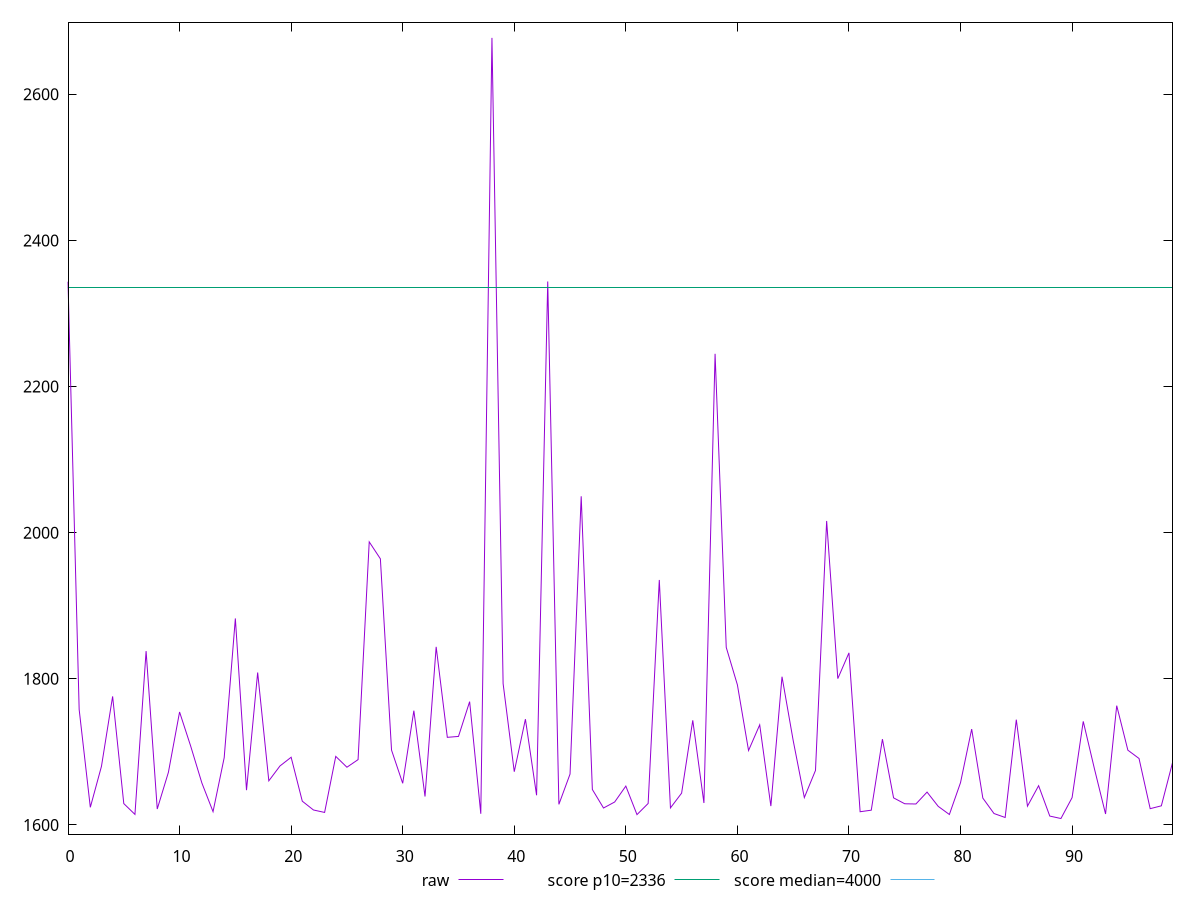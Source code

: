 reset

$raw <<EOF
0 2343.4399999999996
1 1758.042
2 1624.1240000000003
3 1680.2595000000001
4 1775.9425
5 1629.232
6 1614.4359999999997
7 1837.913
8 1621.8134999999997
9 1672.081
10 1754.5915
11 1707.7095
12 1657.3890000000001
13 1618.181
14 1692.0595
15 1882.6185
16 1647.5955
17 1808.6005000000002
18 1660.3885
19 1680.7389999999998
20 1692.6484999999998
21 1632.5335000000002
22 1620.4834999999998
23 1617.129
24 1693.8310000000001
25 1679.0004999999996
26 1689.4355
27 1987.416
28 1964.2269999999999
29 1702.3825
30 1657.0014999999999
31 1756.4229999999998
32 1638.919
33 1843.74
34 1719.9115000000002
35 1721.1619999999998
36 1768.779
37 1615.298
38 2677.1759999999995
39 1793.4695000000002
40 1672.8715
41 1744.777
42 1640.629
43 2343.779
44 1628.1679999999997
45 1669.6665
46 2049.8445
47 1648.538
48 1623.1870000000001
49 1631.4014999999997
50 1653.1725
51 1614.1460000000002
52 1629.4015000000002
53 1935.3054999999995
54 1623.3294999999998
55 1643.533
56 1743.196
57 1630.05
58 2244.8514999999998
59 1843.0184999999997
60 1791.7630000000001
61 1701.8895000000002
62 1737.0149999999999
63 1625.7885
64 1802.8714999999997
65 1715.6125000000002
66 1637.4720000000002
67 1674.603
68 2016.0080000000007
69 1800.2740000000001
70 1835.5080000000003
71 1618.087
72 1620.205
73 1717.3995
74 1637.085
75 1628.9805000000001
76 1628.6699999999998
77 1644.9660000000001
78 1625.446
79 1614.3035
80 1657.9035000000001
81 1731.1809999999998
82 1636.7239999999997
83 1615.6395000000002
84 1610.2094500000003
85 1744.1074999999998
86 1625.698
87 1653.7134999999998
88 1612.161
89 1608.796
90 1637.371
91 1741.7345
92 1677.0105
93 1615.0014999999999
94 1763.263
95 1702.2984999999999
96 1690.9685
97 1622.2804999999998
98 1626.1765
99 1685.1325
EOF

set key outside below
set xrange [0:99]
set yrange [1587.4284:2698.5435999999995]
set trange [1587.4284:2698.5435999999995]
set terminal svg size 640, 500 enhanced background rgb 'white'
set output "report_00013_2021-02-09T12-04-24.940Z/first-meaningful-paint/samples/pages+cached+noadtech+nomedia+nocss/raw/values.svg"

plot $raw title "raw" with line, \
     2336 title "score p10=2336", \
     4000 title "score median=4000"

reset
